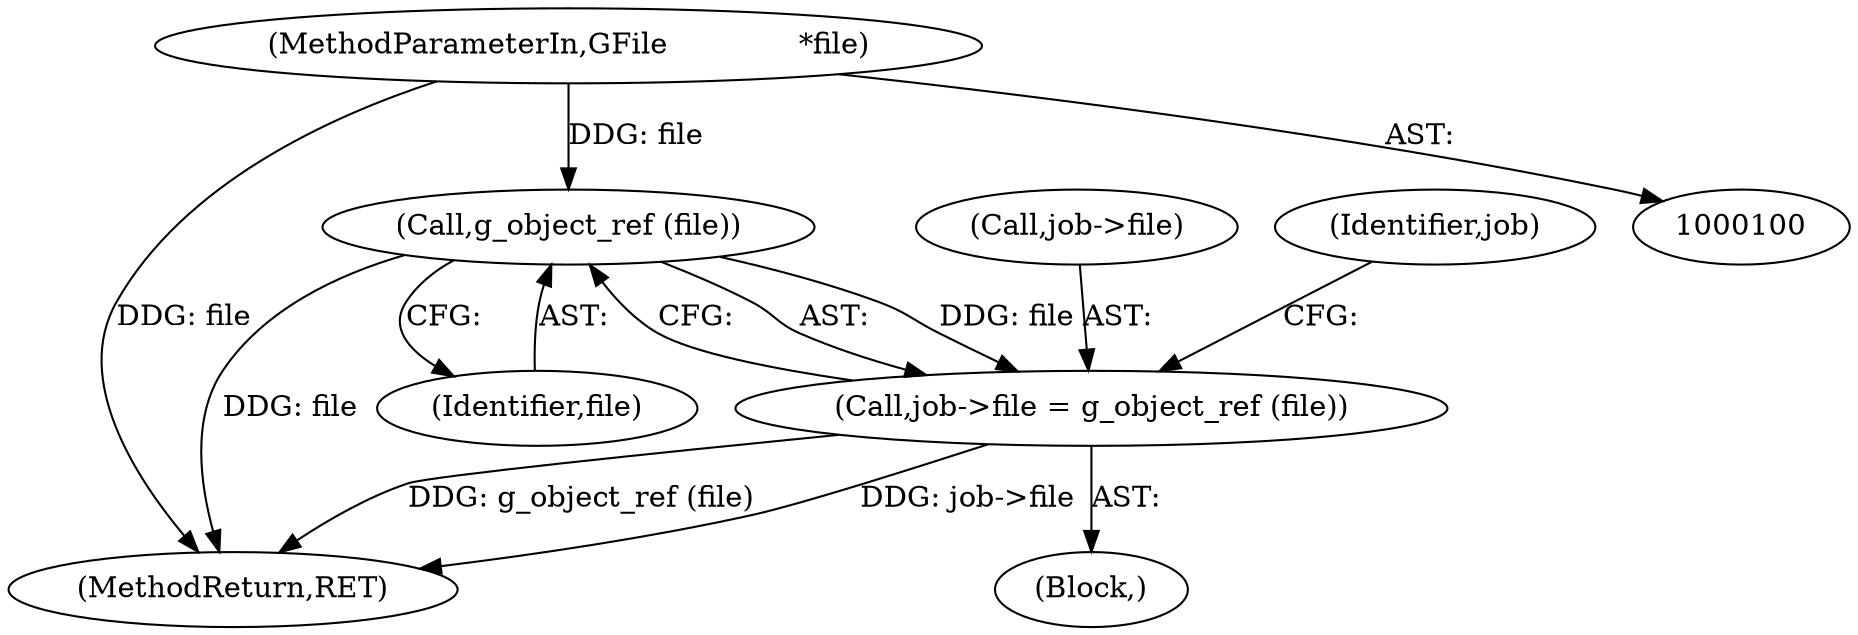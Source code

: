 digraph "0_nautilus_1630f53481f445ada0a455e9979236d31a8d3bb0_4@pointer" {
"1000118" [label="(Call,g_object_ref (file))"];
"1000101" [label="(MethodParameterIn,GFile              *file)"];
"1000114" [label="(Call,job->file = g_object_ref (file))"];
"1000115" [label="(Call,job->file)"];
"1000101" [label="(MethodParameterIn,GFile              *file)"];
"1000122" [label="(Identifier,job)"];
"1000151" [label="(MethodReturn,RET)"];
"1000118" [label="(Call,g_object_ref (file))"];
"1000119" [label="(Identifier,file)"];
"1000114" [label="(Call,job->file = g_object_ref (file))"];
"1000106" [label="(Block,)"];
"1000118" -> "1000114"  [label="AST: "];
"1000118" -> "1000119"  [label="CFG: "];
"1000119" -> "1000118"  [label="AST: "];
"1000114" -> "1000118"  [label="CFG: "];
"1000118" -> "1000151"  [label="DDG: file"];
"1000118" -> "1000114"  [label="DDG: file"];
"1000101" -> "1000118"  [label="DDG: file"];
"1000101" -> "1000100"  [label="AST: "];
"1000101" -> "1000151"  [label="DDG: file"];
"1000114" -> "1000106"  [label="AST: "];
"1000115" -> "1000114"  [label="AST: "];
"1000122" -> "1000114"  [label="CFG: "];
"1000114" -> "1000151"  [label="DDG: g_object_ref (file)"];
"1000114" -> "1000151"  [label="DDG: job->file"];
}
